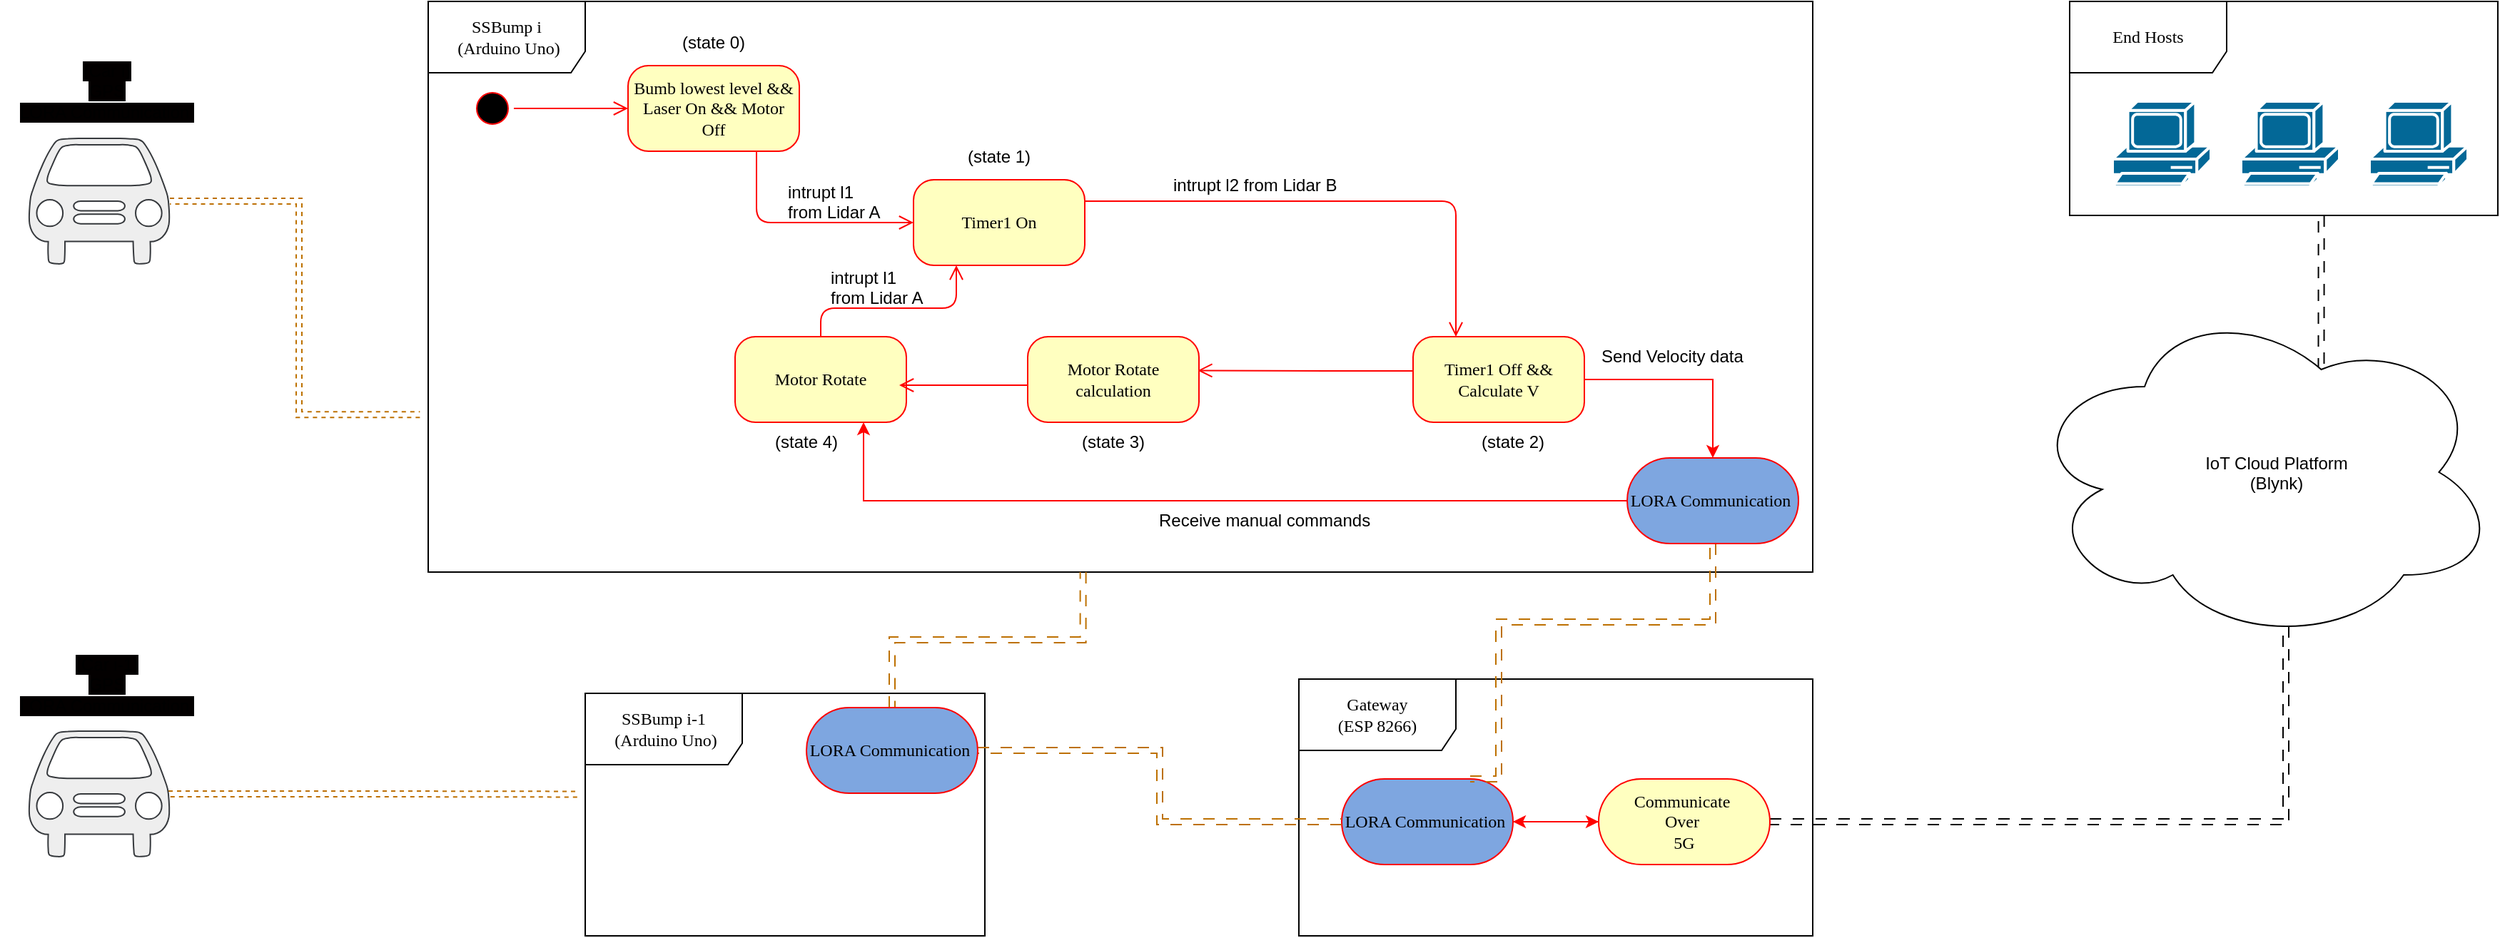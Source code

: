 <mxfile version="20.8.16" type="device" pages="4"><diagram name="old version" id="58cdce13-f638-feb5-8d6f-7d28b1aa9fa0"><mxGraphModel dx="2580" dy="866" grid="0" gridSize="10" guides="0" tooltips="1" connect="1" arrows="1" fold="1" page="1" pageScale="1" pageWidth="1100" pageHeight="850" background="none" math="0" shadow="0"><root><mxCell id="0"/><mxCell id="1" parent="0"/><mxCell id="382b91b5511bd0f7-1" value="" style="ellipse;html=1;shape=startState;fillColor=#000000;strokeColor=#ff0000;rounded=1;shadow=0;comic=0;labelBackgroundColor=none;fontFamily=Verdana;fontSize=12;fontColor=#000000;align=center;direction=south;" parent="1" vertex="1"><mxGeometry x="130" y="135" width="30" height="30" as="geometry"/></mxCell><mxCell id="382b91b5511bd0f7-6" value="Bumb lowest level &amp;amp;&amp;amp; Laser On &amp;amp;&amp;amp; Motor Off" style="rounded=1;whiteSpace=wrap;html=1;arcSize=24;fillColor=#ffffc0;strokeColor=#ff0000;shadow=0;comic=0;labelBackgroundColor=none;fontFamily=Verdana;fontSize=12;fontColor=#000000;align=center;" parent="1" vertex="1"><mxGeometry x="240" y="120" width="120" height="60" as="geometry"/></mxCell><mxCell id="3cde6dad864a17aa-3" style="edgeStyle=orthogonalEdgeStyle;html=1;exitX=1;exitY=0.25;entryX=0.25;entryY=0;labelBackgroundColor=none;endArrow=open;endSize=8;strokeColor=#ff0000;fontFamily=Verdana;fontSize=12;align=left;" parent="1" source="382b91b5511bd0f7-7" target="382b91b5511bd0f7-9" edge="1"><mxGeometry relative="1" as="geometry"/></mxCell><mxCell id="382b91b5511bd0f7-7" value="Timer1 On" style="rounded=1;whiteSpace=wrap;html=1;arcSize=24;fillColor=#ffffc0;strokeColor=#ff0000;shadow=0;comic=0;labelBackgroundColor=none;fontFamily=Verdana;fontSize=12;fontColor=#000000;align=center;" parent="1" vertex="1"><mxGeometry x="440" y="200" width="120" height="60" as="geometry"/></mxCell><mxCell id="3cde6dad864a17aa-13" style="edgeStyle=elbowEdgeStyle;html=1;entryX=0.993;entryY=0.395;labelBackgroundColor=none;endArrow=open;endSize=8;strokeColor=#ff0000;fontFamily=Verdana;fontSize=12;align=left;entryDx=0;entryDy=0;entryPerimeter=0;" parent="1" target="382b91b5511bd0f7-10" edge="1"><mxGeometry relative="1" as="geometry"><mxPoint x="790" y="334" as="sourcePoint"/><Array as="points"><mxPoint x="740" y="330"/><mxPoint x="720" y="330"/></Array></mxGeometry></mxCell><mxCell id="tpy_YeOzcWOjaBkLC5yS-12" style="edgeStyle=orthogonalEdgeStyle;rounded=0;orthogonalLoop=1;jettySize=auto;html=1;strokeColor=#FF0000;" parent="1" source="382b91b5511bd0f7-9" target="tpy_YeOzcWOjaBkLC5yS-9" edge="1"><mxGeometry relative="1" as="geometry"/></mxCell><mxCell id="382b91b5511bd0f7-9" value="Timer1 Off &amp;amp;&amp;amp; Calculate V" style="rounded=1;whiteSpace=wrap;html=1;arcSize=24;fillColor=#ffffc0;strokeColor=#ff0000;shadow=0;comic=0;labelBackgroundColor=none;fontFamily=Verdana;fontSize=12;fontColor=#000000;align=center;" parent="1" vertex="1"><mxGeometry x="790" y="310" width="120" height="60" as="geometry"/></mxCell><mxCell id="382b91b5511bd0f7-10" value="Motor Rotate calculation" style="rounded=1;whiteSpace=wrap;html=1;arcSize=24;fillColor=#ffffc0;strokeColor=#ff0000;shadow=0;comic=0;labelBackgroundColor=none;fontFamily=Verdana;fontSize=12;fontColor=#000000;align=center;" parent="1" vertex="1"><mxGeometry x="520" y="310" width="120" height="60" as="geometry"/></mxCell><mxCell id="2a3bc250acf0617d-9" style="edgeStyle=orthogonalEdgeStyle;html=1;labelBackgroundColor=none;endArrow=open;endSize=8;strokeColor=#ff0000;fontFamily=Verdana;fontSize=12;align=left;" parent="1" source="382b91b5511bd0f7-1" target="382b91b5511bd0f7-6" edge="1"><mxGeometry relative="1" as="geometry"/></mxCell><mxCell id="2a3bc250acf0617d-10" style="edgeStyle=orthogonalEdgeStyle;html=1;labelBackgroundColor=none;endArrow=open;endSize=8;strokeColor=#ff0000;fontFamily=Verdana;fontSize=12;align=left;entryX=0;entryY=0.5;" parent="1" source="382b91b5511bd0f7-6" target="382b91b5511bd0f7-7" edge="1"><mxGeometry relative="1" as="geometry"><Array as="points"><mxPoint x="330" y="230"/></Array></mxGeometry></mxCell><mxCell id="2a3bc250acf0617d-8" value="SSBump&amp;nbsp;i&lt;br&gt;&amp;nbsp;(Arduino Uno)" style="shape=umlFrame;whiteSpace=wrap;html=1;rounded=1;shadow=0;comic=0;labelBackgroundColor=none;strokeWidth=1;fontFamily=Verdana;fontSize=12;align=center;width=110;height=50;" parent="1" vertex="1"><mxGeometry x="100" y="75" width="970" height="400" as="geometry"/></mxCell><mxCell id="eLYeAED24RVz3RNAr-JJ-1" value="(state 0)" style="text;whiteSpace=wrap;html=1;align=center;" parent="1" vertex="1"><mxGeometry x="260" y="90" width="80" height="20" as="geometry"/></mxCell><mxCell id="eLYeAED24RVz3RNAr-JJ-2" value="intrupt l1&lt;br&gt;from Lidar A" style="text;whiteSpace=wrap;html=1;" parent="1" vertex="1"><mxGeometry x="350" y="195" width="80" height="30" as="geometry"/></mxCell><mxCell id="eLYeAED24RVz3RNAr-JJ-3" value="intrupt l2 from Lidar B" style="text;whiteSpace=wrap;html=1;" parent="1" vertex="1"><mxGeometry x="620" y="190" width="130" height="30" as="geometry"/></mxCell><mxCell id="eLYeAED24RVz3RNAr-JJ-5" value="(state 1)" style="text;whiteSpace=wrap;html=1;align=center;" parent="1" vertex="1"><mxGeometry x="460" y="170" width="80" height="20" as="geometry"/></mxCell><mxCell id="eLYeAED24RVz3RNAr-JJ-6" value="(state 2)" style="text;whiteSpace=wrap;html=1;align=center;" parent="1" vertex="1"><mxGeometry x="820" y="370" width="80" height="20" as="geometry"/></mxCell><mxCell id="eLYeAED24RVz3RNAr-JJ-7" value="(state 3)" style="text;whiteSpace=wrap;html=1;align=center;" parent="1" vertex="1"><mxGeometry x="540" y="370" width="80" height="20" as="geometry"/></mxCell><mxCell id="eLYeAED24RVz3RNAr-JJ-9" value="intrupt l1&lt;br&gt;from Lidar A" style="text;whiteSpace=wrap;html=1;" parent="1" vertex="1"><mxGeometry x="380" y="255" width="70" height="30" as="geometry"/></mxCell><mxCell id="eLYeAED24RVz3RNAr-JJ-11" style="edgeStyle=orthogonalEdgeStyle;html=1;labelBackgroundColor=none;endArrow=open;endSize=8;strokeColor=#ff0000;fontFamily=Verdana;fontSize=12;align=left;entryX=0.25;entryY=1;entryDx=0;entryDy=0;exitX=0.5;exitY=0;exitDx=0;exitDy=0;" parent="1" source="eLYeAED24RVz3RNAr-JJ-12" target="382b91b5511bd0f7-7" edge="1"><mxGeometry x="0.375" y="-40" relative="1" as="geometry"><Array as="points"><mxPoint x="375" y="290"/><mxPoint x="470" y="290"/></Array><mxPoint x="480.16" y="308.68" as="sourcePoint"/><mxPoint x="410.0" y="260.0" as="targetPoint"/><mxPoint as="offset"/></mxGeometry></mxCell><mxCell id="eLYeAED24RVz3RNAr-JJ-12" value="Motor Rotate" style="rounded=1;whiteSpace=wrap;html=1;arcSize=24;fillColor=#ffffc0;strokeColor=#ff0000;shadow=0;comic=0;labelBackgroundColor=none;fontFamily=Verdana;fontSize=12;fontColor=#000000;align=center;" parent="1" vertex="1"><mxGeometry x="315" y="310" width="120" height="60" as="geometry"/></mxCell><mxCell id="eLYeAED24RVz3RNAr-JJ-13" style="edgeStyle=elbowEdgeStyle;html=1;labelBackgroundColor=none;endArrow=open;endSize=8;strokeColor=#ff0000;fontFamily=Verdana;fontSize=12;align=left;" parent="1" edge="1"><mxGeometry relative="1" as="geometry"><mxPoint x="520" y="344" as="sourcePoint"/><mxPoint x="430" y="344" as="targetPoint"/><Array as="points"><mxPoint x="470" y="340"/><mxPoint x="450" y="340"/></Array></mxGeometry></mxCell><mxCell id="eLYeAED24RVz3RNAr-JJ-14" value="(state 4)" style="text;whiteSpace=wrap;html=1;align=center;" parent="1" vertex="1"><mxGeometry x="325" y="370" width="80" height="20" as="geometry"/></mxCell><mxCell id="tpy_YeOzcWOjaBkLC5yS-33" style="edgeStyle=orthogonalEdgeStyle;shape=link;rounded=0;orthogonalLoop=1;jettySize=auto;html=1;dashed=1;dashPattern=8 8;strokeColor=default;exitX=0.625;exitY=0.2;exitDx=0;exitDy=0;exitPerimeter=0;" parent="1" source="tpy_YeOzcWOjaBkLC5yS-2" target="tpy_YeOzcWOjaBkLC5yS-29" edge="1"><mxGeometry relative="1" as="geometry"><Array as="points"><mxPoint x="1426" y="245"/><mxPoint x="1426" y="245"/></Array></mxGeometry></mxCell><mxCell id="tpy_YeOzcWOjaBkLC5yS-2" value="" style="ellipse;shape=cloud;whiteSpace=wrap;html=1;" parent="1" vertex="1"><mxGeometry x="1220" y="285" width="330" height="240" as="geometry"/></mxCell><mxCell id="tpy_YeOzcWOjaBkLC5yS-3" value="IoT Cloud Platform&lt;br&gt;&lt;div style=&quot;&quot;&gt;(Blynk)&lt;/div&gt;" style="text;whiteSpace=wrap;html=1;align=center;" parent="1" vertex="1"><mxGeometry x="1340" y="385" width="110" height="35" as="geometry"/></mxCell><mxCell id="tpy_YeOzcWOjaBkLC5yS-16" style="edgeStyle=orthogonalEdgeStyle;rounded=0;orthogonalLoop=1;jettySize=auto;html=1;entryX=1;entryY=0.5;entryDx=0;entryDy=0;strokeColor=#FF0000;" parent="1" source="tpy_YeOzcWOjaBkLC5yS-4" target="tpy_YeOzcWOjaBkLC5yS-7" edge="1"><mxGeometry relative="1" as="geometry"/></mxCell><mxCell id="tpy_YeOzcWOjaBkLC5yS-21" style="edgeStyle=orthogonalEdgeStyle;shape=link;rounded=0;orthogonalLoop=1;jettySize=auto;html=1;entryX=0.55;entryY=0.95;entryDx=0;entryDy=0;entryPerimeter=0;dashed=1;dashPattern=8 8;strokeColor=default;" parent="1" source="tpy_YeOzcWOjaBkLC5yS-4" target="tpy_YeOzcWOjaBkLC5yS-2" edge="1"><mxGeometry relative="1" as="geometry"/></mxCell><mxCell id="tpy_YeOzcWOjaBkLC5yS-4" value="Communicate&amp;nbsp;&lt;br&gt;Over&amp;nbsp;&lt;br&gt;5G" style="rounded=1;whiteSpace=wrap;html=1;arcSize=50;fillColor=#ffffc0;strokeColor=#ff0000;shadow=0;comic=0;labelBackgroundColor=none;fontFamily=Verdana;fontSize=12;fontColor=#000000;align=center;" parent="1" vertex="1"><mxGeometry x="920" y="620" width="120" height="60" as="geometry"/></mxCell><mxCell id="tpy_YeOzcWOjaBkLC5yS-5" value="Gateway&lt;br&gt;(ESP 8266)" style="shape=umlFrame;whiteSpace=wrap;html=1;rounded=1;shadow=0;comic=0;labelBackgroundColor=none;strokeWidth=1;fontFamily=Verdana;fontSize=12;align=center;width=110;height=50;" parent="1" vertex="1"><mxGeometry x="710" y="550" width="360" height="180" as="geometry"/></mxCell><mxCell id="tpy_YeOzcWOjaBkLC5yS-17" value="" style="edgeStyle=orthogonalEdgeStyle;rounded=0;orthogonalLoop=1;jettySize=auto;html=1;strokeColor=#FF0000;" parent="1" source="tpy_YeOzcWOjaBkLC5yS-7" target="tpy_YeOzcWOjaBkLC5yS-4" edge="1"><mxGeometry relative="1" as="geometry"/></mxCell><mxCell id="tpy_YeOzcWOjaBkLC5yS-7" value="LORA Communication&amp;nbsp;" style="rounded=1;whiteSpace=wrap;html=1;arcSize=50;fillColor=#7EA6E0;strokeColor=#ff0000;shadow=0;comic=0;labelBackgroundColor=none;fontFamily=Verdana;fontSize=12;fontColor=#000000;align=center;" parent="1" vertex="1"><mxGeometry x="740" y="620" width="120" height="60" as="geometry"/></mxCell><mxCell id="tpy_YeOzcWOjaBkLC5yS-14" value="" style="edgeStyle=orthogonalEdgeStyle;rounded=0;orthogonalLoop=1;jettySize=auto;html=1;strokeColor=#FF0000;entryX=0.75;entryY=1;entryDx=0;entryDy=0;" parent="1" source="tpy_YeOzcWOjaBkLC5yS-9" target="eLYeAED24RVz3RNAr-JJ-12" edge="1"><mxGeometry relative="1" as="geometry"/></mxCell><mxCell id="tpy_YeOzcWOjaBkLC5yS-32" style="edgeStyle=orthogonalEdgeStyle;shape=link;rounded=0;orthogonalLoop=1;jettySize=auto;html=1;entryX=0.75;entryY=0;entryDx=0;entryDy=0;dashed=1;dashPattern=8 8;strokeColor=#BD7000;fillColor=#f0a30a;" parent="1" source="tpy_YeOzcWOjaBkLC5yS-9" target="tpy_YeOzcWOjaBkLC5yS-7" edge="1"><mxGeometry relative="1" as="geometry"><Array as="points"><mxPoint x="1000" y="510"/><mxPoint x="850" y="510"/><mxPoint x="850" y="620"/></Array></mxGeometry></mxCell><mxCell id="tpy_YeOzcWOjaBkLC5yS-9" value="LORA Communication&amp;nbsp;" style="rounded=1;whiteSpace=wrap;html=1;arcSize=50;fillColor=#7EA6E0;strokeColor=#ff0000;shadow=0;comic=0;labelBackgroundColor=none;fontFamily=Verdana;fontSize=12;fontColor=#000000;align=center;" parent="1" vertex="1"><mxGeometry x="940" y="395" width="120" height="60" as="geometry"/></mxCell><mxCell id="tpy_YeOzcWOjaBkLC5yS-22" value="" style="shape=mxgraph.cisco.computers_and_peripherals.pc;html=1;pointerEvents=1;dashed=0;fillColor=#036897;strokeColor=#ffffff;strokeWidth=2;verticalLabelPosition=bottom;verticalAlign=top;align=center;outlineConnect=0;" parent="1" vertex="1"><mxGeometry x="1460" y="145" width="69" height="60" as="geometry"/></mxCell><mxCell id="tpy_YeOzcWOjaBkLC5yS-27" value="" style="shape=mxgraph.cisco.computers_and_peripherals.pc;html=1;pointerEvents=1;dashed=0;fillColor=#036897;strokeColor=#ffffff;strokeWidth=2;verticalLabelPosition=bottom;verticalAlign=top;align=center;outlineConnect=0;" parent="1" vertex="1"><mxGeometry x="1370" y="145" width="69" height="60" as="geometry"/></mxCell><mxCell id="tpy_YeOzcWOjaBkLC5yS-28" value="" style="shape=mxgraph.cisco.computers_and_peripherals.pc;html=1;pointerEvents=1;dashed=0;fillColor=#036897;strokeColor=#ffffff;strokeWidth=2;verticalLabelPosition=bottom;verticalAlign=top;align=center;outlineConnect=0;" parent="1" vertex="1"><mxGeometry x="1280" y="145" width="69" height="60" as="geometry"/></mxCell><mxCell id="tpy_YeOzcWOjaBkLC5yS-29" value="End Hosts" style="shape=umlFrame;whiteSpace=wrap;html=1;rounded=1;shadow=0;comic=0;labelBackgroundColor=none;strokeWidth=1;fontFamily=Verdana;fontSize=12;align=center;width=110;height=50;" parent="1" vertex="1"><mxGeometry x="1250" y="75" width="300" height="150" as="geometry"/></mxCell><mxCell id="tpy_YeOzcWOjaBkLC5yS-34" value="SSBump&amp;nbsp;i-1&lt;br&gt;&amp;nbsp;(Arduino Uno)" style="shape=umlFrame;whiteSpace=wrap;html=1;rounded=1;shadow=0;comic=0;labelBackgroundColor=none;strokeWidth=1;fontFamily=Verdana;fontSize=12;align=center;width=110;height=50;" parent="1" vertex="1"><mxGeometry x="210" y="560" width="280" height="170" as="geometry"/></mxCell><mxCell id="tpy_YeOzcWOjaBkLC5yS-36" style="edgeStyle=orthogonalEdgeStyle;shape=link;rounded=0;orthogonalLoop=1;jettySize=auto;html=1;entryX=0.473;entryY=1;entryDx=0;entryDy=0;entryPerimeter=0;dashed=1;dashPattern=8 8;strokeColor=#BD7000;fillColor=#f0a30a;" parent="1" source="tpy_YeOzcWOjaBkLC5yS-35" target="2a3bc250acf0617d-8" edge="1"><mxGeometry relative="1" as="geometry"/></mxCell><mxCell id="tpy_YeOzcWOjaBkLC5yS-37" style="edgeStyle=orthogonalEdgeStyle;shape=link;rounded=0;orthogonalLoop=1;jettySize=auto;html=1;entryX=0;entryY=0.5;entryDx=0;entryDy=0;dashed=1;dashPattern=8 8;strokeColor=#BD7000;fillColor=#f0a30a;" parent="1" source="tpy_YeOzcWOjaBkLC5yS-35" target="tpy_YeOzcWOjaBkLC5yS-7" edge="1"><mxGeometry relative="1" as="geometry"/></mxCell><mxCell id="tpy_YeOzcWOjaBkLC5yS-35" value="LORA Communication&amp;nbsp;" style="rounded=1;whiteSpace=wrap;html=1;arcSize=50;fillColor=#7EA6E0;strokeColor=#ff0000;shadow=0;comic=0;labelBackgroundColor=none;fontFamily=Verdana;fontSize=12;fontColor=#000000;align=center;" parent="1" vertex="1"><mxGeometry x="365" y="570" width="120" height="60" as="geometry"/></mxCell><mxCell id="tpy_YeOzcWOjaBkLC5yS-49" style="edgeStyle=orthogonalEdgeStyle;rounded=0;orthogonalLoop=1;jettySize=auto;html=1;entryX=-0.006;entryY=0.724;entryDx=0;entryDy=0;entryPerimeter=0;strokeColor=#BD7000;shape=link;dashed=1;" parent="1" source="tpy_YeOzcWOjaBkLC5yS-41" target="2a3bc250acf0617d-8" edge="1"><mxGeometry relative="1" as="geometry"/></mxCell><mxCell id="tpy_YeOzcWOjaBkLC5yS-41" value="" style="shape=mxgraph.signs.transportation.car_1;html=1;pointerEvents=1;fillColor=#eeeeee;strokeColor=#36393d;verticalLabelPosition=bottom;verticalAlign=top;align=center;" parent="1" vertex="1"><mxGeometry x="-180" y="171" width="99" height="88" as="geometry"/></mxCell><mxCell id="tpy_YeOzcWOjaBkLC5yS-45" value="&lt;div style=&quot;&quot;&gt;&lt;span style=&quot;background-color: rgb(3, 0, 0);&quot;&gt;(Car i)&lt;/span&gt;&lt;/div&gt;&lt;div style=&quot;&quot;&gt;&lt;span style=&quot;background-color: rgb(3, 0, 0);&quot;&gt;GPS&lt;/span&gt;&lt;/div&gt;&lt;div style=&quot;&quot;&gt;&lt;span style=&quot;background-color: rgb(3, 0, 0);&quot;&gt;LORA Communication&amp;nbsp;&lt;/span&gt;&lt;/div&gt;" style="text;whiteSpace=wrap;html=1;align=center;" parent="1" vertex="1"><mxGeometry x="-200" y="110" width="150" height="50" as="geometry"/></mxCell><mxCell id="tpy_YeOzcWOjaBkLC5yS-50" style="edgeStyle=orthogonalEdgeStyle;shape=link;rounded=0;orthogonalLoop=1;jettySize=auto;html=1;exitX=0.99;exitY=0.5;exitDx=0;exitDy=0;exitPerimeter=0;entryX=-0.02;entryY=0.416;entryDx=0;entryDy=0;entryPerimeter=0;dashed=1;strokeColor=#BD7000;" parent="1" source="tpy_YeOzcWOjaBkLC5yS-46" target="tpy_YeOzcWOjaBkLC5yS-34" edge="1"><mxGeometry relative="1" as="geometry"/></mxCell><mxCell id="tpy_YeOzcWOjaBkLC5yS-46" value="" style="shape=mxgraph.signs.transportation.car_1;html=1;pointerEvents=1;fillColor=#eeeeee;strokeColor=#36393d;verticalLabelPosition=bottom;verticalAlign=top;align=center;" parent="1" vertex="1"><mxGeometry x="-180" y="586.5" width="99" height="88" as="geometry"/></mxCell><mxCell id="tpy_YeOzcWOjaBkLC5yS-47" value="&lt;div style=&quot;&quot;&gt;&lt;span style=&quot;background-color: rgb(3, 0, 0);&quot;&gt;(Car i-1)&lt;/span&gt;&lt;/div&gt;&lt;div style=&quot;&quot;&gt;&lt;span style=&quot;background-color: rgb(3, 0, 0);&quot;&gt;GPS&lt;/span&gt;&lt;/div&gt;&lt;div style=&quot;&quot;&gt;&lt;span style=&quot;background-color: rgb(3, 0, 0);&quot;&gt;LORA Communication&amp;nbsp;&lt;/span&gt;&lt;/div&gt;" style="text;whiteSpace=wrap;html=1;align=center;" parent="1" vertex="1"><mxGeometry x="-200" y="525.5" width="150" height="50" as="geometry"/></mxCell><mxCell id="tpy_YeOzcWOjaBkLC5yS-51" value="Send Velocity data" style="text;whiteSpace=wrap;html=1;" parent="1" vertex="1"><mxGeometry x="920" y="310" width="110" height="30" as="geometry"/></mxCell><mxCell id="tpy_YeOzcWOjaBkLC5yS-52" value="Receive manual commands" style="text;whiteSpace=wrap;html=1;" parent="1" vertex="1"><mxGeometry x="610" y="425" width="160" height="30" as="geometry"/></mxCell></root></mxGraphModel></diagram><diagram id="6Q7uFEJFom2fDX80HyPM" name="Inter-connection"><mxGraphModel dx="2444" dy="932" grid="0" gridSize="10" guides="1" tooltips="1" connect="1" arrows="1" fold="1" page="1" pageScale="1" pageWidth="850" pageHeight="1100" background="#ffffff" math="0" shadow="0"><root><mxCell id="0"/><mxCell id="1" parent="0"/><mxCell id="r655FnU9GYIfvAnBph7T-23" style="edgeStyle=orthogonalEdgeStyle;shape=link;rounded=0;orthogonalLoop=1;jettySize=auto;html=1;dashed=1;dashPattern=8 8;strokeColor=#000000;exitX=0.625;exitY=0.2;exitDx=0;exitDy=0;exitPerimeter=0;" parent="1" source="r655FnU9GYIfvAnBph7T-24" target="r655FnU9GYIfvAnBph7T-38" edge="1"><mxGeometry relative="1" as="geometry"><Array as="points"><mxPoint x="977" y="350"/><mxPoint x="977" y="350"/></Array></mxGeometry></mxCell><mxCell id="r655FnU9GYIfvAnBph7T-24" value="" style="ellipse;shape=cloud;whiteSpace=wrap;html=1;strokeWidth=5;shadow=1;fillColor=#dae8fc;strokeColor=#6c8ebf;gradientColor=#7ea6e0;" parent="1" vertex="1"><mxGeometry x="770.5" y="415" width="330" height="240" as="geometry"/></mxCell><mxCell id="r655FnU9GYIfvAnBph7T-25" value="&lt;font face=&quot;Verdana&quot; style=&quot;font-size: 17px;&quot;&gt;&lt;b&gt;IoT Cloud Platform&lt;br&gt;&lt;/b&gt;&lt;/font&gt;&lt;div style=&quot;font-size: 17px;&quot;&gt;&lt;font face=&quot;Verdana&quot; style=&quot;font-size: 17px;&quot;&gt;&lt;b&gt;(Blynk)&lt;/b&gt;&lt;/font&gt;&lt;/div&gt;" style="text;whiteSpace=wrap;html=1;align=center;" parent="1" vertex="1"><mxGeometry x="850" y="513" width="200" height="35" as="geometry"/></mxCell><mxCell id="r655FnU9GYIfvAnBph7T-27" style="edgeStyle=orthogonalEdgeStyle;shape=link;rounded=0;orthogonalLoop=1;jettySize=auto;html=1;entryX=0.16;entryY=0.55;entryDx=0;entryDy=0;entryPerimeter=0;dashed=1;dashPattern=8 8;strokeColor=#000000;exitX=0.67;exitY=0.5;exitDx=0;exitDy=0;exitPerimeter=0;" parent="1" source="rIe19Y1fTdR_RJTnkBl7-1" target="r655FnU9GYIfvAnBph7T-24" edge="1"><mxGeometry relative="1" as="geometry"><mxPoint x="790" y="798" as="sourcePoint"/></mxGeometry></mxCell><mxCell id="r655FnU9GYIfvAnBph7T-38" value="&lt;font style=&quot;font-size: 17px;&quot;&gt;End Hosts&lt;/font&gt;" style="shape=umlFrame;whiteSpace=wrap;html=1;rounded=1;shadow=0;comic=0;labelBackgroundColor=none;strokeWidth=1;fontFamily=Verdana;fontSize=12;align=center;width=110;height=50;strokeColor=#030000;" parent="1" vertex="1"><mxGeometry x="820" y="169" width="300" height="150" as="geometry"/></mxCell><mxCell id="r655FnU9GYIfvAnBph7T-37" value="" style="shape=mxgraph.cisco.computers_and_peripherals.pc;html=1;pointerEvents=1;dashed=0;fillColor=#b1ddf0;strokeColor=#10739e;strokeWidth=2;verticalLabelPosition=bottom;verticalAlign=top;align=center;outlineConnect=0;" parent="1" vertex="1"><mxGeometry x="925.5" y="230.5" width="69" height="60" as="geometry"/></mxCell><mxCell id="r655FnU9GYIfvAnBph7T-43" style="edgeStyle=orthogonalEdgeStyle;rounded=0;orthogonalLoop=1;jettySize=auto;html=1;entryX=0;entryY=0.51;entryDx=0;entryDy=0;entryPerimeter=0;strokeColor=#BD7000;shape=link;dashed=1;" parent="1" source="r655FnU9GYIfvAnBph7T-44" target="3__VPKTKO6qRB8hYE6JD-4" edge="1"><mxGeometry relative="1" as="geometry"><mxPoint x="-143.82" y="382.6" as="targetPoint"/></mxGeometry></mxCell><mxCell id="r655FnU9GYIfvAnBph7T-44" value="" style="shape=mxgraph.signs.transportation.car_1;html=1;pointerEvents=1;fillColor=#eeeeee;strokeColor=#36393d;verticalLabelPosition=bottom;verticalAlign=top;align=center;strokeWidth=2;shadow=1;" parent="1" vertex="1"><mxGeometry x="-268" y="285" width="99" height="88" as="geometry"/></mxCell><mxCell id="r655FnU9GYIfvAnBph7T-45" value="&lt;div style=&quot;font-size: 14px;&quot;&gt;&lt;/div&gt;&lt;font style=&quot;background-color: rgb(255, 255, 255);&quot; color=&quot;#000000&quot;&gt;&lt;span style=&quot;font-size: 14px;&quot;&gt;(Vehicle&amp;nbsp;&lt;/span&gt;&lt;span style=&quot;font-size: 14px;&quot;&gt;i)&lt;/span&gt;&lt;span style=&quot;font-size: 14px;&quot;&gt;&lt;br&gt;&lt;/span&gt;&lt;/font&gt;&lt;div style=&quot;font-size: 14px;&quot;&gt;&lt;font color=&quot;#000000&quot; style=&quot;font-size: 14px; background-color: rgb(255, 255, 255);&quot;&gt;GPS&lt;/font&gt;&lt;/div&gt;&lt;div style=&quot;font-size: 14px;&quot;&gt;&lt;font color=&quot;#000000&quot; style=&quot;font-size: 14px; background-color: rgb(255, 255, 255);&quot;&gt;LORA Communication&amp;nbsp;&lt;/font&gt;&lt;/div&gt;" style="text;whiteSpace=wrap;html=1;align=center;" parent="1" vertex="1"><mxGeometry x="-420" y="304" width="145" height="50" as="geometry"/></mxCell><mxCell id="r655FnU9GYIfvAnBph7T-46" style="edgeStyle=orthogonalEdgeStyle;shape=link;rounded=0;orthogonalLoop=1;jettySize=auto;html=1;exitX=0.99;exitY=0.5;exitDx=0;exitDy=0;exitPerimeter=0;entryX=-0.071;entryY=0.673;entryDx=0;entryDy=0;entryPerimeter=0;dashed=1;strokeColor=#BD7000;" parent="1" source="r655FnU9GYIfvAnBph7T-47" target="2htOATF3WEk7nOFzV-jy-2" edge="1"><mxGeometry relative="1" as="geometry"><mxPoint x="-36.6" y="778.72" as="targetPoint"/><Array as="points"><mxPoint x="-174" y="776"/></Array></mxGeometry></mxCell><mxCell id="r655FnU9GYIfvAnBph7T-47" value="" style="shape=mxgraph.signs.transportation.car_1;html=1;pointerEvents=1;fillColor=#eeeeee;strokeColor=#36393d;verticalLabelPosition=bottom;verticalAlign=top;align=center;strokeWidth=2;shadow=1;" parent="1" vertex="1"><mxGeometry x="-271.5" y="729.5" width="99" height="88" as="geometry"/></mxCell><mxCell id="r655FnU9GYIfvAnBph7T-48" value="&lt;div style=&quot;font-size: 14px;&quot;&gt;&lt;font style=&quot;background-color: rgb(255, 255, 255);&quot; color=&quot;#000000&quot;&gt;(Vehicle n)&lt;br&gt;&lt;/font&gt;&lt;/div&gt;&lt;div style=&quot;font-size: 14px;&quot;&gt;&lt;font color=&quot;#000000&quot; style=&quot;font-size: 14px; background-color: rgb(255, 255, 255);&quot;&gt;GPS&lt;/font&gt;&lt;/div&gt;&lt;div style=&quot;font-size: 14px;&quot;&gt;&lt;font color=&quot;#000000&quot; style=&quot;font-size: 14px; background-color: rgb(255, 255, 255);&quot;&gt;LORA Communication&amp;nbsp;&lt;/font&gt;&lt;/div&gt;" style="text;whiteSpace=wrap;html=1;align=center;" parent="1" vertex="1"><mxGeometry x="-425" y="734" width="150" height="50" as="geometry"/></mxCell><mxCell id="r655FnU9GYIfvAnBph7T-51" value="" style="verticalLabelPosition=bottom;html=1;verticalAlign=top;align=center;strokeColor=#10739e;fillColor=#b1ddf0;shape=mxgraph.azure.mobile_services;pointerEvents=1;" parent="1" vertex="1"><mxGeometry x="855" y="230" width="40" height="59.5" as="geometry"/></mxCell><mxCell id="r655FnU9GYIfvAnBph7T-57" value="" style="verticalAlign=top;verticalLabelPosition=bottom;labelPosition=center;align=center;html=1;outlineConnect=0;fillColor=#b1ddf0;strokeColor=#10739e;gradientDirection=north;strokeWidth=2;shape=mxgraph.networks.pc;" parent="1" vertex="1"><mxGeometry x="1020" y="230" width="80" height="60" as="geometry"/></mxCell><mxCell id="rIe19Y1fTdR_RJTnkBl7-1" value="" style="verticalAlign=top;verticalLabelPosition=bottom;labelPosition=center;align=center;html=1;outlineConnect=0;fillColor=#ffff88;strokeColor=#36393d;gradientDirection=north;strokeWidth=3;shape=mxgraph.networks.radio_tower;shadow=1;" parent="1" vertex="1"><mxGeometry x="415" y="340" width="160" height="280" as="geometry"/></mxCell><mxCell id="rIe19Y1fTdR_RJTnkBl7-2" value="&lt;div style=&quot;&quot;&gt;&lt;font face=&quot;Verdana&quot; size=&quot;1&quot; color=&quot;#009900&quot; style=&quot;&quot;&gt;&lt;b style=&quot;background-color: rgb(255, 255, 255); font-size: 18px;&quot;&gt;Internet Gateway&lt;/b&gt;&lt;/font&gt;&lt;/div&gt;" style="text;whiteSpace=wrap;html=1;align=center;" parent="1" vertex="1"><mxGeometry x="403.5" y="620" width="183" height="50" as="geometry"/></mxCell><mxCell id="2htOATF3WEk7nOFzV-jy-4" style="edgeStyle=orthogonalEdgeStyle;shape=link;rounded=0;orthogonalLoop=1;jettySize=auto;html=1;entryX=0.33;entryY=0.5;entryDx=0;entryDy=0;entryPerimeter=0;dashed=1;strokeColor=#BD7000;fontSize=17;" parent="1" source="3__VPKTKO6qRB8hYE6JD-4" target="rIe19Y1fTdR_RJTnkBl7-1" edge="1"><mxGeometry relative="1" as="geometry"/></mxCell><mxCell id="3__VPKTKO6qRB8hYE6JD-4" value="" style="shape=mxgraph.signs.safety.store_right_up_2;html=1;pointerEvents=1;fillColor=#f0a30a;strokeColor=#BD7000;verticalLabelPosition=bottom;verticalAlign=top;align=center;sketch=0;fontColor=#000000;strokeWidth=5;shadow=1;" parent="1" vertex="1"><mxGeometry x="32" y="280" width="98" height="98" as="geometry"/></mxCell><mxCell id="2htOATF3WEk7nOFzV-jy-1" value="&lt;span style=&quot;font-family: Verdana; font-style: normal; font-variant-ligatures: normal; font-variant-caps: normal; letter-spacing: normal; orphans: 2; text-indent: 0px; text-transform: none; widows: 2; word-spacing: 0px; -webkit-text-stroke-width: 0px; text-decoration-thickness: initial; text-decoration-style: initial; text-decoration-color: initial; float: none; display: inline !important; background-color: rgb(255, 255, 255);&quot;&gt;&lt;font color=&quot;#000000&quot; style=&quot;font-size: 17px;&quot;&gt;&lt;b&gt;SSBump i+1&lt;/b&gt;&lt;/font&gt;&lt;/span&gt;" style="text;whiteSpace=wrap;html=1;align=center;" parent="1" vertex="1"><mxGeometry x="11" y="513" width="140" height="80" as="geometry"/></mxCell><mxCell id="2htOATF3WEk7nOFzV-jy-6" style="edgeStyle=orthogonalEdgeStyle;shape=link;rounded=0;orthogonalLoop=1;jettySize=auto;html=1;entryX=0.5;entryY=1;entryDx=0;entryDy=0;dashed=1;strokeColor=#BD7000;fontSize=17;" parent="1" source="2htOATF3WEk7nOFzV-jy-2" target="rIe19Y1fTdR_RJTnkBl7-2" edge="1"><mxGeometry relative="1" as="geometry"/></mxCell><mxCell id="2htOATF3WEk7nOFzV-jy-2" value="" style="shape=mxgraph.signs.safety.store_right_up_2;html=1;pointerEvents=1;fillColor=#f0a30a;strokeColor=#BD7000;verticalLabelPosition=bottom;verticalAlign=top;align=center;fontColor=#000000;strokeWidth=5;perimeterSpacing=0;shadow=1;" parent="1" vertex="1"><mxGeometry x="32" y="710" width="98" height="98" as="geometry"/></mxCell><mxCell id="2htOATF3WEk7nOFzV-jy-3" value="&lt;span style=&quot;font-family: Verdana; font-style: normal; font-variant-ligatures: normal; font-variant-caps: normal; letter-spacing: normal; orphans: 2; text-indent: 0px; text-transform: none; widows: 2; word-spacing: 0px; -webkit-text-stroke-width: 0px; text-decoration-thickness: initial; text-decoration-style: initial; text-decoration-color: initial; float: none; display: inline !important; background-color: rgb(255, 255, 255);&quot;&gt;&lt;font color=&quot;#000000&quot; style=&quot;font-size: 17px;&quot;&gt;&lt;b style=&quot;&quot;&gt;SSBump n&lt;/b&gt;&lt;/font&gt;&lt;/span&gt;" style="text;whiteSpace=wrap;html=1;align=center;" parent="1" vertex="1"><mxGeometry x="11" y="808" width="140" height="80" as="geometry"/></mxCell><mxCell id="u-G35txcGGpmWb--zlXf-6" style="edgeStyle=orthogonalEdgeStyle;rounded=0;orthogonalLoop=1;jettySize=auto;html=1;entryX=0;entryY=0.51;entryDx=0;entryDy=0;entryPerimeter=0;strokeColor=#BD7000;shape=link;dashed=1;" parent="1" source="u-G35txcGGpmWb--zlXf-7" target="u-G35txcGGpmWb--zlXf-9" edge="1"><mxGeometry relative="1" as="geometry"><mxPoint x="-143.82" y="517.6" as="targetPoint"/></mxGeometry></mxCell><mxCell id="u-G35txcGGpmWb--zlXf-7" value="" style="shape=mxgraph.signs.transportation.car_1;html=1;pointerEvents=1;fillColor=#eeeeee;strokeColor=#36393d;verticalLabelPosition=bottom;verticalAlign=top;align=center;strokeWidth=2;shadow=1;" parent="1" vertex="1"><mxGeometry x="-268" y="420" width="99" height="88" as="geometry"/></mxCell><mxCell id="u-G35txcGGpmWb--zlXf-8" value="&lt;div style=&quot;font-size: 14px;&quot;&gt;&lt;font style=&quot;background-color: rgb(255, 255, 255);&quot; color=&quot;#000000&quot;&gt;(Vehicle&amp;nbsp;i+1)&lt;br&gt;&lt;/font&gt;&lt;/div&gt;&lt;div style=&quot;font-size: 14px;&quot;&gt;&lt;font color=&quot;#000000&quot; style=&quot;font-size: 14px; background-color: rgb(255, 255, 255);&quot;&gt;GPS&lt;/font&gt;&lt;/div&gt;&lt;div style=&quot;font-size: 14px;&quot;&gt;&lt;font color=&quot;#000000&quot; style=&quot;font-size: 14px; background-color: rgb(255, 255, 255);&quot;&gt;LORA Communication&amp;nbsp;&lt;/font&gt;&lt;/div&gt;" style="text;whiteSpace=wrap;html=1;align=center;" parent="1" vertex="1"><mxGeometry x="-421.5" y="430" width="150" height="50" as="geometry"/></mxCell><mxCell id="u-G35txcGGpmWb--zlXf-10" style="edgeStyle=orthogonalEdgeStyle;shape=link;rounded=0;orthogonalLoop=1;jettySize=auto;html=1;entryX=0.33;entryY=0.5;entryDx=0;entryDy=0;entryPerimeter=0;dashed=1;strokeColor=#BD7000;fontSize=17;" parent="1" source="u-G35txcGGpmWb--zlXf-9" target="rIe19Y1fTdR_RJTnkBl7-1" edge="1"><mxGeometry relative="1" as="geometry"><Array as="points"><mxPoint x="468" y="510"/></Array></mxGeometry></mxCell><mxCell id="u-G35txcGGpmWb--zlXf-9" value="" style="shape=mxgraph.signs.safety.store_right_up_2;html=1;pointerEvents=1;fillColor=#f0a30a;strokeColor=#BD7000;verticalLabelPosition=bottom;verticalAlign=top;align=center;sketch=0;fontColor=#000000;shadow=1;strokeWidth=5;" parent="1" vertex="1"><mxGeometry x="32" y="415" width="98" height="98" as="geometry"/></mxCell><mxCell id="u-G35txcGGpmWb--zlXf-11" value="&lt;span style=&quot;font-style: normal; font-variant-ligatures: normal; font-variant-caps: normal; letter-spacing: normal; orphans: 2; text-indent: 0px; text-transform: none; widows: 2; word-spacing: 0px; -webkit-text-stroke-width: 0px; text-decoration-thickness: initial; text-decoration-style: initial; text-decoration-color: initial; float: none; background-color: rgb(255, 255, 255); display: inline !important;&quot;&gt;&lt;font face=&quot;Verdana&quot; size=&quot;1&quot; color=&quot;#000000&quot; style=&quot;&quot;&gt;&lt;b style=&quot;font-size: 17px;&quot;&gt;SSBump i&lt;/b&gt;&lt;/font&gt;&lt;/span&gt;" style="text;whiteSpace=wrap;html=1;align=center;" parent="1" vertex="1"><mxGeometry x="11" y="249" width="140" height="80" as="geometry"/></mxCell><mxCell id="u-G35txcGGpmWb--zlXf-15" value="" style="endArrow=none;dashed=1;html=1;dashPattern=1 4;strokeWidth=2;rounded=1;strokeColor=#FFFFFF;fontSize=17;shape=link;width=296.25;targetPerimeterSpacing=7;shadow=1;fillColor=#f5f5f5;" parent="1" edge="1"><mxGeometry width="50" height="50" relative="1" as="geometry"><mxPoint x="-70" y="680" as="sourcePoint"/><mxPoint x="-70" y="580" as="targetPoint"/></mxGeometry></mxCell></root></mxGraphModel></diagram><diagram id="GusU-k7DiUOHo0pLMTdG" name="SSBump"><mxGraphModel dx="1036" dy="606" grid="0" gridSize="10" guides="1" tooltips="1" connect="1" arrows="1" fold="1" page="1" pageScale="1" pageWidth="850" pageHeight="1100" background="#ffffff" math="0" shadow="0"><root><mxCell id="0"/><mxCell id="1" parent="0"/><mxCell id="qadPrNkd8iOh0XfakfMs-1" value="" style="ellipse;html=1;shape=startState;fillColor=#000000;strokeColor=#ff0000;rounded=1;shadow=0;comic=0;labelBackgroundColor=none;fontFamily=Verdana;fontSize=12;fontColor=#000000;align=center;direction=south;" parent="1" vertex="1"><mxGeometry x="130" y="135" width="30" height="30" as="geometry"/></mxCell><mxCell id="qadPrNkd8iOh0XfakfMs-2" value="Bump lowest level &amp;amp;&amp;amp; Laser On &amp;amp;&amp;amp; Motor Off" style="rounded=1;whiteSpace=wrap;html=1;arcSize=24;fillColor=#ffffc0;strokeColor=#ff0000;shadow=0;comic=0;labelBackgroundColor=none;fontFamily=Verdana;fontSize=12;fontColor=#000000;align=center;" parent="1" vertex="1"><mxGeometry x="240" y="120" width="120" height="60" as="geometry"/></mxCell><mxCell id="qadPrNkd8iOh0XfakfMs-3" style="edgeStyle=orthogonalEdgeStyle;html=1;exitX=1;exitY=0.25;entryX=0.25;entryY=0;labelBackgroundColor=none;endArrow=open;endSize=8;strokeColor=#ff0000;fontFamily=Verdana;fontSize=12;align=left;" parent="1" source="qadPrNkd8iOh0XfakfMs-4" target="qadPrNkd8iOh0XfakfMs-7" edge="1"><mxGeometry relative="1" as="geometry"/></mxCell><mxCell id="qadPrNkd8iOh0XfakfMs-4" value="Timer1 On" style="rounded=1;whiteSpace=wrap;html=1;arcSize=24;fillColor=#ffffc0;strokeColor=#ff0000;shadow=0;comic=0;labelBackgroundColor=none;fontFamily=Verdana;fontSize=12;fontColor=#000000;align=center;" parent="1" vertex="1"><mxGeometry x="440" y="200" width="120" height="60" as="geometry"/></mxCell><mxCell id="qadPrNkd8iOh0XfakfMs-5" style="edgeStyle=elbowEdgeStyle;html=1;entryX=0.993;entryY=0.395;labelBackgroundColor=none;endArrow=open;endSize=8;strokeColor=#ff0000;fontFamily=Verdana;fontSize=12;align=left;entryDx=0;entryDy=0;entryPerimeter=0;" parent="1" target="qadPrNkd8iOh0XfakfMs-8" edge="1"><mxGeometry relative="1" as="geometry"><mxPoint x="790" y="334" as="sourcePoint"/><Array as="points"><mxPoint x="740" y="330"/><mxPoint x="720" y="330"/></Array></mxGeometry></mxCell><mxCell id="qadPrNkd8iOh0XfakfMs-6" style="edgeStyle=orthogonalEdgeStyle;rounded=0;orthogonalLoop=1;jettySize=auto;html=1;strokeColor=#FF0000;" parent="1" source="qadPrNkd8iOh0XfakfMs-7" target="qadPrNkd8iOh0XfakfMs-24" edge="1"><mxGeometry relative="1" as="geometry"/></mxCell><mxCell id="qadPrNkd8iOh0XfakfMs-7" value="Timer1 Off &amp;amp;&amp;amp; Calculate Velocity" style="rounded=1;whiteSpace=wrap;html=1;arcSize=24;fillColor=#ffffc0;strokeColor=#ff0000;shadow=0;comic=0;labelBackgroundColor=none;fontFamily=Verdana;fontSize=12;fontColor=#000000;align=center;" parent="1" vertex="1"><mxGeometry x="790" y="310" width="120" height="60" as="geometry"/></mxCell><mxCell id="qadPrNkd8iOh0XfakfMs-8" value="Motor Rotate calculation" style="rounded=1;whiteSpace=wrap;html=1;arcSize=24;fillColor=#ffffc0;strokeColor=#ff0000;shadow=0;comic=0;labelBackgroundColor=none;fontFamily=Verdana;fontSize=12;fontColor=#000000;align=center;" parent="1" vertex="1"><mxGeometry x="520" y="310" width="120" height="60" as="geometry"/></mxCell><mxCell id="qadPrNkd8iOh0XfakfMs-9" style="edgeStyle=orthogonalEdgeStyle;html=1;labelBackgroundColor=none;endArrow=open;endSize=8;strokeColor=#ff0000;fontFamily=Verdana;fontSize=12;align=left;" parent="1" source="qadPrNkd8iOh0XfakfMs-1" target="qadPrNkd8iOh0XfakfMs-2" edge="1"><mxGeometry relative="1" as="geometry"/></mxCell><mxCell id="qadPrNkd8iOh0XfakfMs-10" style="edgeStyle=orthogonalEdgeStyle;html=1;labelBackgroundColor=none;endArrow=open;endSize=8;strokeColor=#ff0000;fontFamily=Verdana;fontSize=12;align=left;entryX=0;entryY=0.5;" parent="1" source="qadPrNkd8iOh0XfakfMs-2" target="qadPrNkd8iOh0XfakfMs-4" edge="1"><mxGeometry relative="1" as="geometry"><Array as="points"><mxPoint x="330" y="230"/></Array></mxGeometry></mxCell><mxCell id="qadPrNkd8iOh0XfakfMs-11" value="SSBump&lt;br&gt;&amp;nbsp;(Arduino Uno)" style="shape=umlFrame;whiteSpace=wrap;html=1;rounded=1;shadow=0;comic=0;labelBackgroundColor=none;strokeWidth=1;fontFamily=Verdana;fontSize=12;align=center;width=110;height=50;strokeColor=#000000;" parent="1" vertex="1"><mxGeometry x="110" y="70" width="970" height="400" as="geometry"/></mxCell><mxCell id="qadPrNkd8iOh0XfakfMs-12" value="(initial state)" style="text;whiteSpace=wrap;html=1;align=center;" parent="1" vertex="1"><mxGeometry x="260" y="90" width="80" height="20" as="geometry"/></mxCell><mxCell id="qadPrNkd8iOh0XfakfMs-13" value="Intrupt from Lidar A" style="text;whiteSpace=wrap;html=1;" parent="1" vertex="1"><mxGeometry x="350" y="195" width="80" height="30" as="geometry"/></mxCell><mxCell id="qadPrNkd8iOh0XfakfMs-14" value="Intrupt from Lidar B" style="text;whiteSpace=wrap;html=1;" parent="1" vertex="1"><mxGeometry x="620" y="190" width="130" height="30" as="geometry"/></mxCell><mxCell id="qadPrNkd8iOh0XfakfMs-15" value="(state 1)" style="text;whiteSpace=wrap;html=1;align=center;" parent="1" vertex="1"><mxGeometry x="460" y="170" width="80" height="20" as="geometry"/></mxCell><mxCell id="qadPrNkd8iOh0XfakfMs-16" value="(state 2)" style="text;whiteSpace=wrap;html=1;align=center;" parent="1" vertex="1"><mxGeometry x="820" y="370" width="80" height="20" as="geometry"/></mxCell><mxCell id="qadPrNkd8iOh0XfakfMs-17" value="(state 3)" style="text;whiteSpace=wrap;html=1;align=center;" parent="1" vertex="1"><mxGeometry x="540" y="370" width="80" height="20" as="geometry"/></mxCell><mxCell id="qadPrNkd8iOh0XfakfMs-18" value="Intrupt&amp;nbsp;from Lidar A" style="text;whiteSpace=wrap;html=1;" parent="1" vertex="1"><mxGeometry x="380" y="255" width="70" height="30" as="geometry"/></mxCell><mxCell id="qadPrNkd8iOh0XfakfMs-19" style="edgeStyle=orthogonalEdgeStyle;html=1;labelBackgroundColor=none;endArrow=open;endSize=8;strokeColor=#ff0000;fontFamily=Verdana;fontSize=12;align=left;entryX=0.25;entryY=1;entryDx=0;entryDy=0;exitX=0.5;exitY=0;exitDx=0;exitDy=0;" parent="1" source="qadPrNkd8iOh0XfakfMs-20" target="qadPrNkd8iOh0XfakfMs-4" edge="1"><mxGeometry x="0.375" y="-40" relative="1" as="geometry"><Array as="points"><mxPoint x="375" y="290"/><mxPoint x="470" y="290"/></Array><mxPoint x="480.16" y="308.68" as="sourcePoint"/><mxPoint x="410.0" y="260.0" as="targetPoint"/><mxPoint as="offset"/></mxGeometry></mxCell><mxCell id="qadPrNkd8iOh0XfakfMs-20" value="Motor Rotate" style="rounded=1;whiteSpace=wrap;html=1;arcSize=24;fillColor=#ffffc0;strokeColor=#ff0000;shadow=0;comic=0;labelBackgroundColor=none;fontFamily=Verdana;fontSize=12;fontColor=#000000;align=center;" parent="1" vertex="1"><mxGeometry x="315" y="310" width="120" height="60" as="geometry"/></mxCell><mxCell id="qadPrNkd8iOh0XfakfMs-21" style="edgeStyle=elbowEdgeStyle;html=1;labelBackgroundColor=none;endArrow=open;endSize=8;strokeColor=#ff0000;fontFamily=Verdana;fontSize=12;align=left;" parent="1" edge="1"><mxGeometry relative="1" as="geometry"><mxPoint x="520" y="344" as="sourcePoint"/><mxPoint x="430" y="344" as="targetPoint"/><Array as="points"><mxPoint x="470" y="340"/><mxPoint x="450" y="340"/></Array></mxGeometry></mxCell><mxCell id="qadPrNkd8iOh0XfakfMs-22" value="(state 4)" style="text;whiteSpace=wrap;html=1;align=center;" parent="1" vertex="1"><mxGeometry x="325" y="370" width="80" height="20" as="geometry"/></mxCell><mxCell id="qadPrNkd8iOh0XfakfMs-23" value="" style="edgeStyle=orthogonalEdgeStyle;rounded=0;orthogonalLoop=1;jettySize=auto;html=1;strokeColor=#FF0000;entryX=0.75;entryY=1;entryDx=0;entryDy=0;" parent="1" source="qadPrNkd8iOh0XfakfMs-24" target="qadPrNkd8iOh0XfakfMs-20" edge="1"><mxGeometry relative="1" as="geometry"/></mxCell><mxCell id="qadPrNkd8iOh0XfakfMs-24" value="LORA Communication&amp;nbsp;" style="rounded=1;whiteSpace=wrap;html=1;arcSize=50;fillColor=#7EA6E0;strokeColor=#ff0000;shadow=0;comic=0;labelBackgroundColor=none;fontFamily=Verdana;fontSize=12;fontColor=#000000;align=center;" parent="1" vertex="1"><mxGeometry x="940" y="395" width="120" height="60" as="geometry"/></mxCell><mxCell id="qadPrNkd8iOh0XfakfMs-25" value="Send Velocity data" style="text;whiteSpace=wrap;html=1;" parent="1" vertex="1"><mxGeometry x="920" y="310" width="110" height="30" as="geometry"/></mxCell><mxCell id="qadPrNkd8iOh0XfakfMs-26" value="Receive manual commands" style="text;whiteSpace=wrap;html=1;" parent="1" vertex="1"><mxGeometry x="570" y="425" width="160" height="30" as="geometry"/></mxCell><mxCell id="bnAkWCORU269G035Qvfi-1" style="edgeStyle=orthogonalEdgeStyle;shape=link;rounded=0;orthogonalLoop=1;jettySize=auto;html=1;dashed=1;dashPattern=8 8;strokeColor=#BD7000;fillColor=#f0a30a;" parent="1" edge="1"><mxGeometry relative="1" as="geometry"><Array as="points"><mxPoint x="1010" y="510"/></Array><mxPoint x="1010" y="455" as="sourcePoint"/><mxPoint x="1010" y="510" as="targetPoint"/></mxGeometry></mxCell></root></mxGraphModel></diagram><diagram id="izGHgfahtiL1pzZtiLPE" name="Gateway"><mxGraphModel dx="1036" dy="606" grid="0" gridSize="10" guides="1" tooltips="1" connect="1" arrows="1" fold="1" page="1" pageScale="1" pageWidth="850" pageHeight="1100" background="#ffffff" math="0" shadow="0"><root><mxCell id="0"/><mxCell id="1" parent="0"/><mxCell id="sNb5ecHAQjliYyOf98SI-1" style="edgeStyle=orthogonalEdgeStyle;rounded=0;orthogonalLoop=1;jettySize=auto;html=1;entryX=1;entryY=0.5;entryDx=0;entryDy=0;strokeColor=#FF0000;" parent="1" source="sNb5ecHAQjliYyOf98SI-2" target="sNb5ecHAQjliYyOf98SI-5" edge="1"><mxGeometry relative="1" as="geometry"/></mxCell><mxCell id="dmocGcg4s9FEiYGr8cCi-1" style="edgeStyle=orthogonalEdgeStyle;rounded=0;orthogonalLoop=1;jettySize=auto;html=1;shape=link;dashed=1;strokeColor=#000000;" parent="1" source="sNb5ecHAQjliYyOf98SI-2" edge="1"><mxGeometry relative="1" as="geometry"><mxPoint x="690" y="320" as="targetPoint"/></mxGeometry></mxCell><mxCell id="sNb5ecHAQjliYyOf98SI-2" value="5G&lt;br&gt;&amp;nbsp;Communication&amp;nbsp;" style="rounded=1;whiteSpace=wrap;html=1;arcSize=50;fillColor=#ffffc0;strokeColor=#ff0000;shadow=0;comic=0;labelBackgroundColor=none;fontFamily=Verdana;fontSize=12;fontColor=#000000;align=center;" parent="1" vertex="1"><mxGeometry x="460" y="290" width="120" height="60" as="geometry"/></mxCell><mxCell id="sNb5ecHAQjliYyOf98SI-3" value="Gateway&lt;br&gt;(ESP 8266)" style="shape=umlFrame;whiteSpace=wrap;html=1;rounded=1;shadow=0;comic=0;labelBackgroundColor=none;strokeWidth=1;fontFamily=Verdana;fontSize=12;align=center;width=110;height=50;strokeColor=#000000;" parent="1" vertex="1"><mxGeometry x="245" y="220" width="360" height="180" as="geometry"/></mxCell><mxCell id="sNb5ecHAQjliYyOf98SI-4" value="" style="edgeStyle=orthogonalEdgeStyle;rounded=0;orthogonalLoop=1;jettySize=auto;html=1;strokeColor=#FF0000;" parent="1" source="sNb5ecHAQjliYyOf98SI-5" target="sNb5ecHAQjliYyOf98SI-2" edge="1"><mxGeometry relative="1" as="geometry"/></mxCell><mxCell id="dmocGcg4s9FEiYGr8cCi-2" style="edgeStyle=orthogonalEdgeStyle;shape=link;rounded=0;orthogonalLoop=1;jettySize=auto;html=1;dashed=1;strokeColor=#BD7000;" parent="1" source="sNb5ecHAQjliYyOf98SI-5" edge="1"><mxGeometry relative="1" as="geometry"><mxPoint x="160" y="320" as="targetPoint"/></mxGeometry></mxCell><mxCell id="sNb5ecHAQjliYyOf98SI-5" value="LORA Communication&amp;nbsp;" style="rounded=1;whiteSpace=wrap;html=1;arcSize=50;fillColor=#7EA6E0;strokeColor=#ff0000;shadow=0;comic=0;labelBackgroundColor=none;fontFamily=Verdana;fontSize=12;fontColor=#000000;align=center;" parent="1" vertex="1"><mxGeometry x="280" y="290" width="120" height="60" as="geometry"/></mxCell></root></mxGraphModel></diagram></mxfile>
